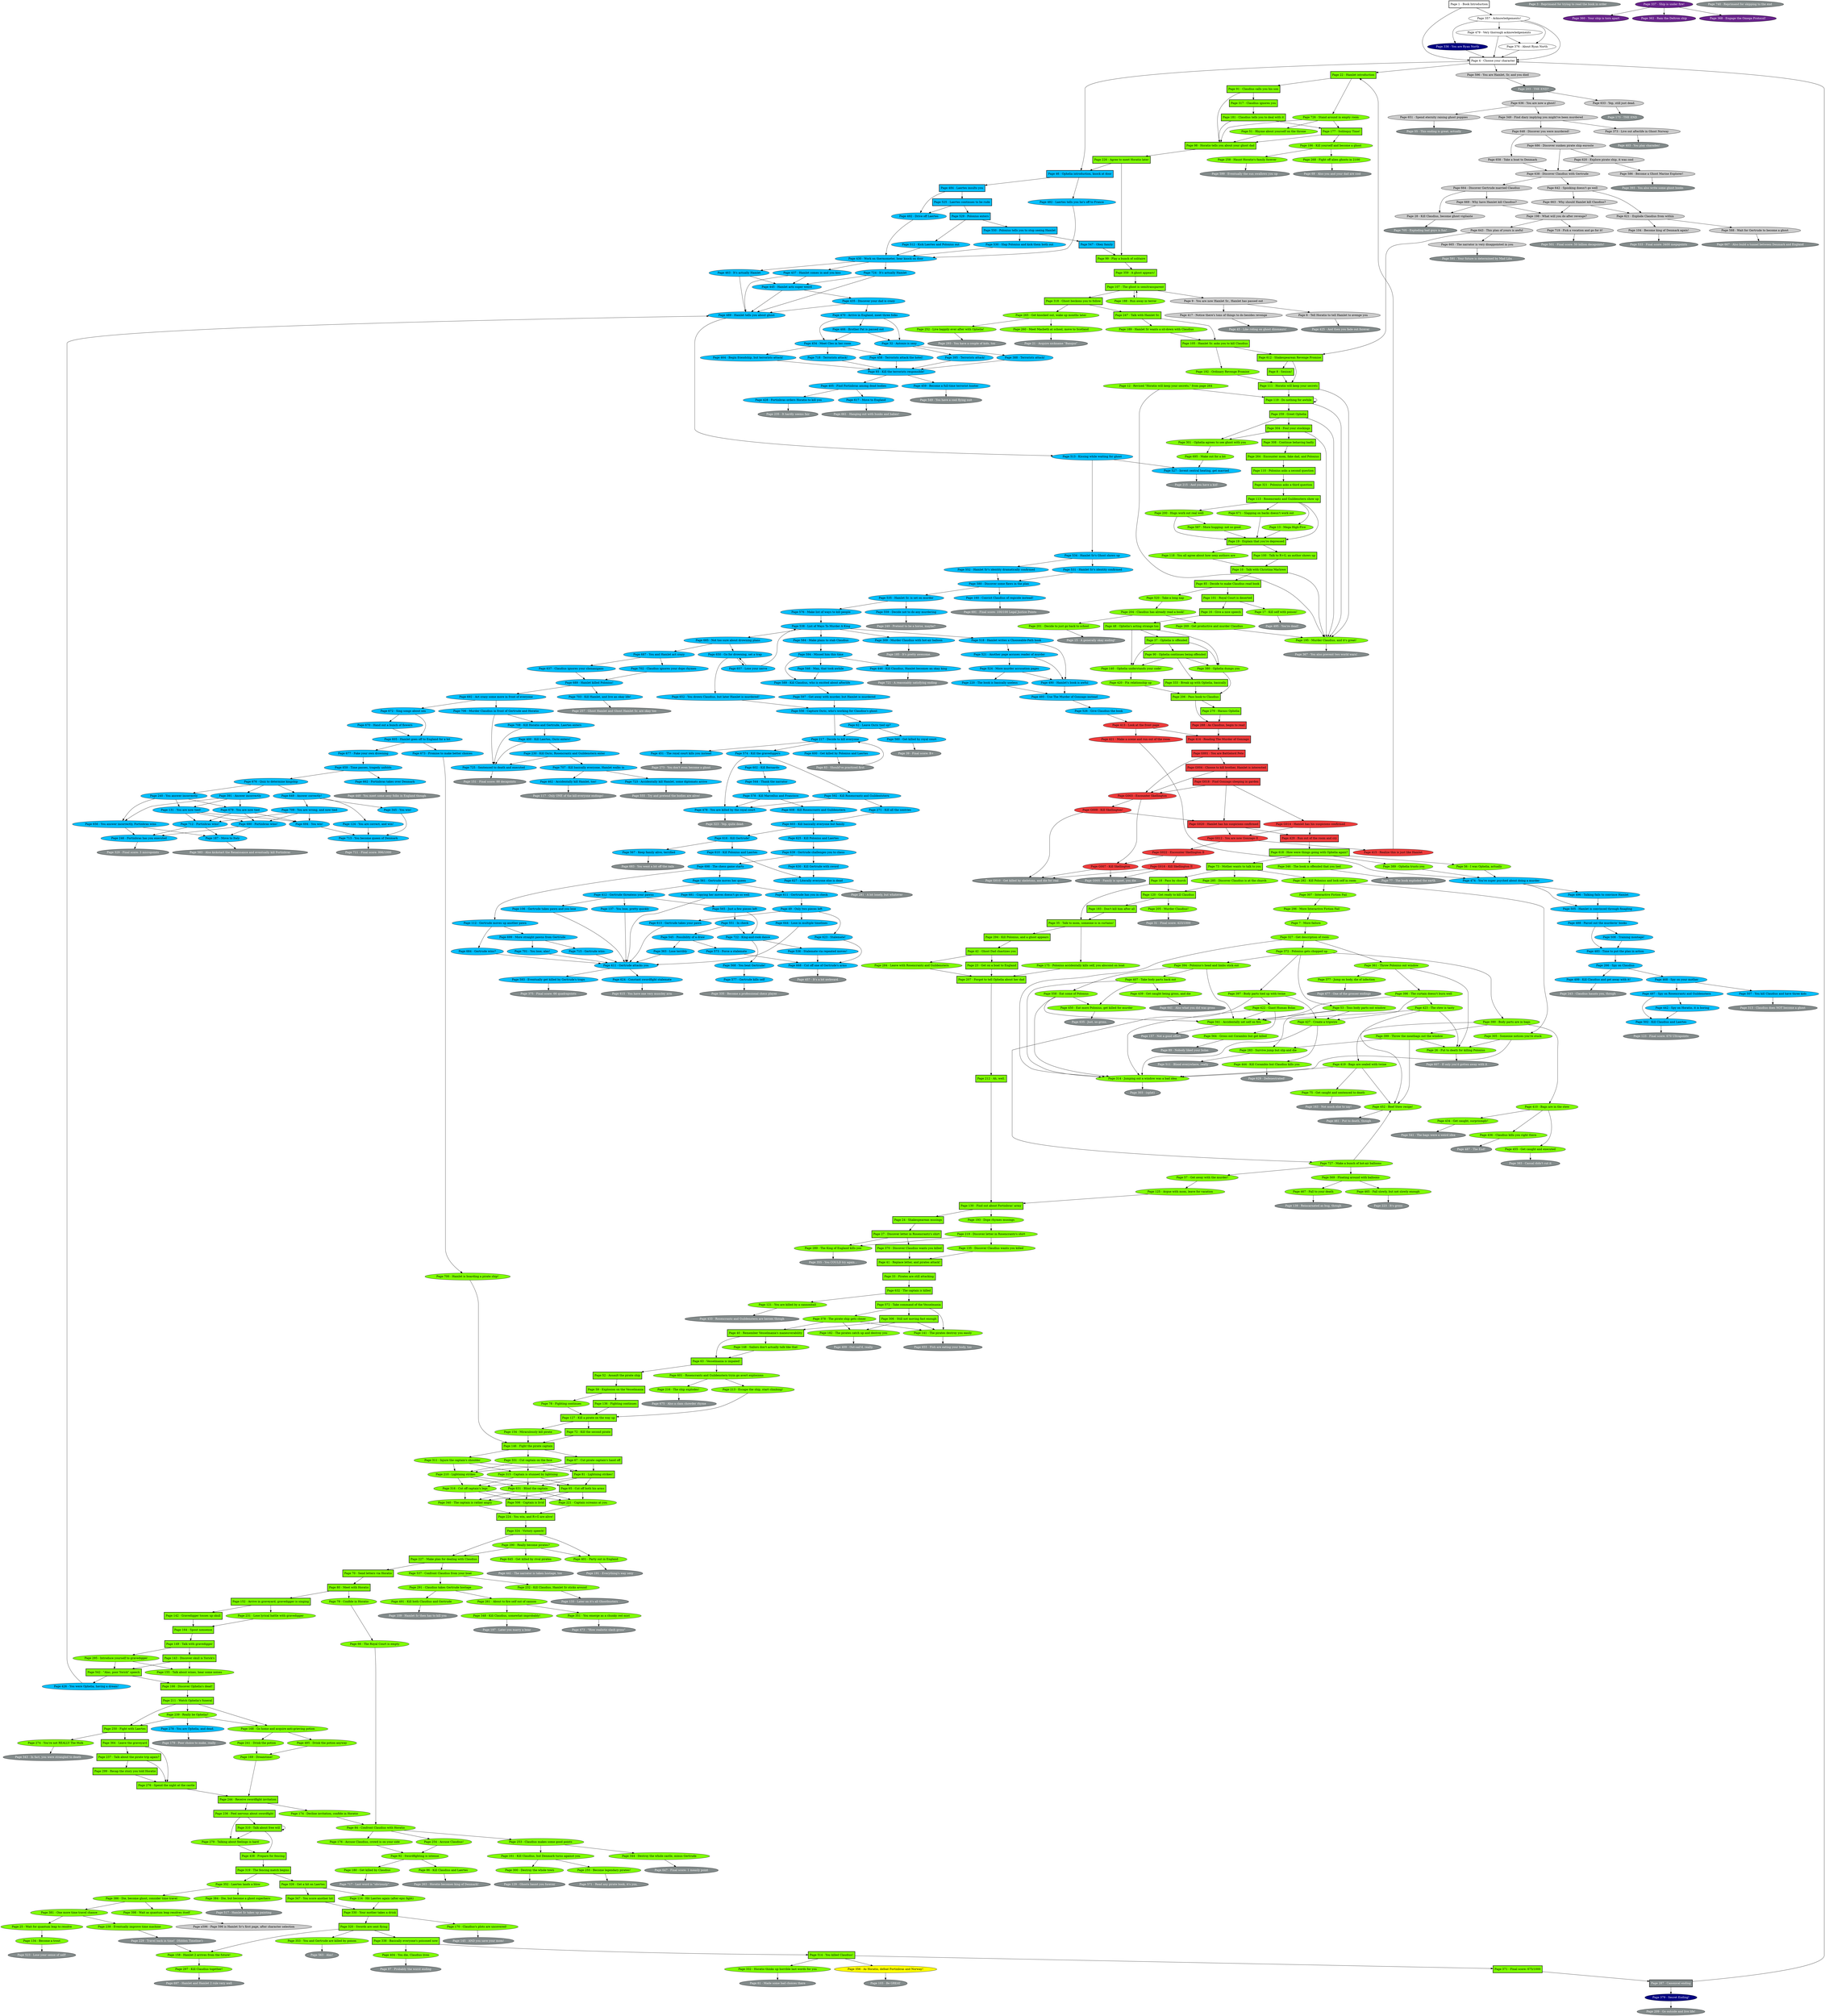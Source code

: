 digraph hamlet {

	// Pages
	1 [label="Page 1 - Book Introduction" shape=box fontcolor=black fillcolor=white style="filled,bold"];
	3 [label="Page 3 - Reprimand for trying to read the book in order" fontcolor=white fillcolor=azure4 style="filled"];
	4 [label="Page 4 - Choose your character" shape=box fontcolor=black fillcolor=white style="filled,bold"];
	6 [label="Page 6 - Tell Horatio to tell Hamlet to avenge you" fontcolor=black fillcolor=gray80 style="filled"];
	7 [label="Page 7 - More failure" fontcolor=black fillcolor=chartreuse1 style="filled"];
	8 [label="Page 8 - Sexism!" shape=box fontcolor=black fillcolor=chartreuse1 style="filled,bold"];
	9 [label="Page 9 - You are now Hamlet Sr., Hamlet has passed out" fontcolor=black fillcolor=gray80 style="filled"];
	10 [label="Page 10 - Talk with Christina Marlowe" shape=box fontcolor=black fillcolor=chartreuse1 style="filled,bold"];
	12 [label="Page 12 - Revised \"Horatio will keep your secrets,\" from page 264" fontcolor=black fillcolor=chartreuse1 style="filled"];
	13 [label="Page 13 - Mega High-Five" fontcolor=black fillcolor=chartreuse1 style="filled"];
	15 [label="Page 15 - A generally okay ending!" fontcolor=white fillcolor=azure4 style="filled"];
	16 [label="Page 16 - Give a nice speech" shape=box fontcolor=black fillcolor=chartreuse1 style="filled,bold"];
	17 [label="Page 17 - Kill self with poison!" fontcolor=black fillcolor=chartreuse1 style="filled"];
	18 [label="Page 18 - Pass by church" shape=box fontcolor=black fillcolor=chartreuse1 style="filled,bold"];
	19 [label="Page 19 - Explain that you're depressed" shape=box fontcolor=black fillcolor=chartreuse1 style="filled,bold"];
	21 [label="Page 21 - Acquire nickname \"Banquo\"" fontcolor=white fillcolor=azure4 style="filled"];
	22 [label="Page 22 - Hamlet introduction" shape=box fontcolor=black fillcolor=chartreuse1 style="filled,bold"];
	23 [label="Page 23 - Get on a boat to England" shape=box fontcolor=black fillcolor=chartreuse1 style="filled,bold"];
	24 [label="Page 24 - Shakespearean musings" shape=box fontcolor=black fillcolor=chartreuse1 style="filled,bold"];
	25 [label="Page 25 - Wait for quantum leap to resolve" fontcolor=black fillcolor=chartreuse1 style="filled"];
	26 [label="Page 26 - Put to death for killing Polonius" fontcolor=black fillcolor=chartreuse1 style="filled"];
	27 [label="Page 27 - Discover letter in Rosencrantz's shirt" shape=box fontcolor=black fillcolor=chartreuse1 style="filled,bold"];
	28 [label="Page 28 - Kill Claudius, become ghost vigilante" fontcolor=black fillcolor=gray80 style="filled"];
	31 [label="Page 31 - Final score: 423/1000" fontcolor=white fillcolor=azure4 style="filled"];
	32 [label="Page 32 - Antonio is sexy" fontcolor=black fillcolor=deepskyblue style="filled"];
	33 [label="Page 33 - Pirates are still attacking" shape=box fontcolor=black fillcolor=chartreuse1 style="filled,bold"];
	35 [label="Page 35 - Talk to mom, someone is in curtains!" shape=box fontcolor=black fillcolor=chartreuse1 style="filled,bold"];
	37 [label="Page 37 - Ophelia is offended" shape=box fontcolor=black fillcolor=chartreuse1 style="filled,bold"];
	39 [label="Page 39 - Final score: B+" fontcolor=white fillcolor=azure4 style="filled"];
	40 [label="Page 40 - Remember Vesselmania's maneuverability" shape=box fontcolor=black fillcolor=chartreuse1 style="filled,bold"];
	41 [label="Page 41 - Replace letter, and pirates attack!" shape=box fontcolor=black fillcolor=chartreuse1 style="filled,bold"];
	42 [label="Page 42 - Ghost Dad chastizes you" shape=box fontcolor=black fillcolor=chartreuse1 style="filled,bold"];
	45 [label="Page 45 - Like riding on ghost dinosaurs!" fontcolor=white fillcolor=azure4 style="filled"];
	46 [label="Page 46 - Ophelia introduction, knock at door" shape=box fontcolor=black fillcolor=deepskyblue style="filled,bold"];
	48 [label="Page 48 - Ophelia's acting strange too" shape=box fontcolor=black fillcolor=chartreuse1 style="filled,bold"];
	49 [label="Page 49 - Only two pieces left" fontcolor=black fillcolor=deepskyblue style="filled"];
	51 [label="Page 51 - Rhyme about yourself on the throne" fontcolor=black fillcolor=chartreuse1 style="filled"];
	52 [label="Page 52 - Assault the pirate ship" shape=box fontcolor=black fillcolor=chartreuse1 style="filled,bold"];
	53 [label="Page 53 - Toss body parts out window" fontcolor=black fillcolor=chartreuse1 style="filled"];
	55 [label="Page 55 - This ending is great, actually" fontcolor=white fillcolor=azure4 style="filled"];
	56 [label="Page 56 - I was Ophelia, actually" fontcolor=black fillcolor=chartreuse1 style="filled"];
	57 [label="Page 57 - Get away with the murder!" fontcolor=black fillcolor=chartreuse1 style="filled"];
	59 [label="Page 59 - Explosion on the Vesselmania" shape=box fontcolor=black fillcolor=chartreuse1 style="filled,bold"];
	61 [label="Page 61 - Made some bad choices there" fontcolor=white fillcolor=azure4 style="filled"];
	62 [label="Page 62 - Leave Osric tied up?" fontcolor=black fillcolor=deepskyblue style="filled"];
	63 [label="Page 63 - Vesselmania is impaled!" shape=box fontcolor=black fillcolor=chartreuse1 style="filled,bold"];
	65 [label="Page 65 - Cut off both his arms" shape=box fontcolor=black fillcolor=chartreuse1 style="filled,bold"];
	66 [label="Page 66 - The Royal Court is empty" fontcolor=black fillcolor=chartreuse1 style="filled"];
	67 [label="Page 67 - Cut pirate captain's hand off" shape=box fontcolor=black fillcolor=chartreuse1 style="filled,bold"];
	69 [label="Page 69 - Also you and your dad are cool" fontcolor=white fillcolor=azure4 style="filled"];
	70 [label="Page 70 - Send letters via Horatio" shape=box fontcolor=black fillcolor=chartreuse1 style="filled,bold"];
	72 [label="Page 72 - Kill the second pirate" shape=box fontcolor=black fillcolor=chartreuse1 style="filled,bold"];
	73 [label="Page 73 - Mother wants to talk to you" shape=box fontcolor=black fillcolor=chartreuse1 style="filled,bold"];
	75 [label="Page 75 - Get caught and sentenced to death" fontcolor=black fillcolor=chartreuse1 style="filled"];
	77 [label="Page 77 - The book exploded the earth" fontcolor=white fillcolor=azure4 style="filled"];
	78 [label="Page 78 - Fighting continues" fontcolor=black fillcolor=chartreuse1 style="filled"];
	79 [label="Page 79 - Confide in Horatio" fontcolor=black fillcolor=chartreuse1 style="filled"];
	80 [label="Page 80 - Meet with Horatio" shape=box fontcolor=black fillcolor=chartreuse1 style="filled,bold"];
	81 [label="Page 81 - Lightning strikes!" shape=box fontcolor=black fillcolor=chartreuse1 style="filled,bold"];
	83 [label="Page 83 - Should've practiced first" fontcolor=white fillcolor=azure4 style="filled"];
	84 [label="Page 84 - Confront Claudius with Horatio" fontcolor=black fillcolor=chartreuse1 style="filled"];
	85 [label="Page 85 - Decide to make Claudius read book" shape=box fontcolor=black fillcolor=chartreuse1 style="filled,bold"];
	86 [label="Page 86 - Kill Claudius and Laertes" fontcolor=black fillcolor=chartreuse1 style="filled"];
	89 [label="Page 89 - Nobody liked your bolas" fontcolor=white fillcolor=azure4 style="filled"];
	90 [label="Page 90 - Ophelia continues being offended" shape=box fontcolor=black fillcolor=chartreuse1 style="filled,bold"];
	91 [label="Page 91 - Claudius calls you his son" shape=box fontcolor=black fillcolor=chartreuse1 style="filled,bold"];
	92 [label="Page 92 - Swordfighting is intense" fontcolor=black fillcolor=chartreuse1 style="filled"];
	93 [label="Page 93 - Kill the terrorists responsible!" fontcolor=black fillcolor=deepskyblue style="filled"];
	97 [label="Page 97 - Probably the worst ending" fontcolor=white fillcolor=azure4 style="filled"];
	98 [label="Page 98 - Horatio tells you about your ghost dad" shape=box fontcolor=black fillcolor=chartreuse1 style="filled,bold"];
	99 [label="Page 99 - Play a bunch of solitaire" shape=box fontcolor=black fillcolor=chartreuse1 style="filled,bold"];
	100 [label="Page 100 - Talk to R+G, an author shows up" shape=box fontcolor=black fillcolor=chartreuse1 style="filled,bold"];
	101 [label="Page 101 - Royal Court is deserted" shape=box fontcolor=black fillcolor=chartreuse1 style="filled,bold"];
	103 [label="Page 103 - Be GREAT" fontcolor=white fillcolor=azure4 style="filled"];
	104 [label="Page 104 - Become king of Denmark again!" fontcolor=black fillcolor=gray80 style="filled"];
	105 [label="Page 105 - Hamlet Sr. asks you to kill Claudius" shape=box fontcolor=black fillcolor=chartreuse1 style="filled,bold"];
	106 [label="Page 106 - Gertrude takes pawn and you lose" fontcolor=black fillcolor=deepskyblue style="filled"];
	107 [label="Page 107 - The ghost is semitransparent" shape=box fontcolor=black fillcolor=chartreuse1 style="filled,bold"];
	109 [label="Page 109 - Hamlet Sr then has to kill you" fontcolor=white fillcolor=azure4 style="filled"];
	110 [label="Page 110 - Polonius asks a second question" shape=box fontcolor=black fillcolor=chartreuse1 style="filled,bold"];
	111 [label="Page 111 - Horatio will keep your secrets" shape=box fontcolor=black fillcolor=chartreuse1 style="filled,bold"];
	112 [label="Page 112 - Gertrude moves up another pawn" fontcolor=black fillcolor=deepskyblue style="filled"];
	113 [label="Page 113 - Rosencrantz and Guildenstern show up" shape=box fontcolor=black fillcolor=chartreuse1 style="filled,bold"];
	114 [label="Page 114 - Hit Laertes again (after epic fight)" fontcolor=black fillcolor=chartreuse1 style="filled"];
	117 [label="Page 117 - Only ONE of the kill-everyone endings!" fontcolor=white fillcolor=azure4 style="filled"];
	118 [label="Page 118 - You all agree about how sexy authors are" fontcolor=black fillcolor=chartreuse1 style="filled"];
	119 [label="Page 119 - Do nothing for awhile" shape=box fontcolor=black fillcolor=chartreuse1 style="filled,bold"];
	120 [label="Page 120 - Get ready to kill Claudius" shape=box fontcolor=black fillcolor=chartreuse1 style="filled,bold"];
	121 [label="Page 121 - You are killed by a cannonball" fontcolor=black fillcolor=chartreuse1 style="filled"];
	123 [label="Page 123 - Final score: 670 Ultrapoints" fontcolor=white fillcolor=azure4 style="filled"];
	124 [label="Page 124 - You are correct, and win!" fontcolor=black fillcolor=deepskyblue style="filled"];
	125 [label="Page 125 - Argue with mom, leave for vacation" fontcolor=black fillcolor=chartreuse1 style="filled"];
	127 [label="Page 127 - Kill a pirate on the way up" shape=box fontcolor=black fillcolor=chartreuse1 style="filled,bold"];
	129 [label="Page 129 - Ghosts haunt you forever" fontcolor=white fillcolor=azure4 style="filled"];
	130 [label="Page 130 - Find out about Fortinbras' army" shape=box fontcolor=black fillcolor=chartreuse1 style="filled,bold"];
	131 [label="Page 131 - You are now tied!" fontcolor=black fillcolor=deepskyblue style="filled"];
	133 [label="Page 133 - Later on it's all Ghostbusters" fontcolor=white fillcolor=azure4 style="filled"];
	134 [label="Page 134 - Become a trout" fontcolor=black fillcolor=chartreuse1 style="filled"];
	135 [label="Page 135 - Discover Claudius wants you killed" fontcolor=black fillcolor=chartreuse1 style="filled"];
	136 [label="Page 136 - Fighting continues" shape=box fontcolor=black fillcolor=chartreuse1 style="filled,bold"];
	137 [label="Page 137 - You lose, pretty quickly" fontcolor=black fillcolor=deepskyblue style="filled"];
	139 [label="Page 139 - Reincarnated as bug, though" fontcolor=white fillcolor=azure4 style="filled"];
	140 [label="Page 140 - Ophelia understands your code!" fontcolor=black fillcolor=chartreuse1 style="filled"];
	141 [label="Page 141 - The pirates destroy you easily" fontcolor=black fillcolor=chartreuse1 style="filled"];
	142 [label="Page 142 - Gravedigger tosses up skull" shape=box fontcolor=black fillcolor=chartreuse1 style="filled,bold"];
	143 [label="Page 143 - Discover skull is Yorick's" shape=box fontcolor=black fillcolor=chartreuse1 style="filled,bold"];
	145 [label="Page 145 - AND you save your mom!" fontcolor=white fillcolor=azure4 style="filled"];
	146 [label="Page 146 - Fight the pirate captain" shape=box fontcolor=black fillcolor=chartreuse1 style="filled,bold"];
	148 [label="Page 148 - Sailors don't actually talk like that" fontcolor=black fillcolor=chartreuse1 style="filled"];
	149 [label="Page 149 - Talk with gravedigger" shape=box fontcolor=black fillcolor=chartreuse1 style="filled,bold"];
	151 [label="Page 151 - Final score: 88 decapoints" fontcolor=white fillcolor=azure4 style="filled"];
	152 [label="Page 152 - Arrive in graveyard, gravedigger is singing" shape=box fontcolor=black fillcolor=chartreuse1 style="filled,bold"];
	154 [label="Page 154 - Miraculously kill pirate" fontcolor=black fillcolor=chartreuse1 style="filled"];
	155 [label="Page 155 - Talk about wines, hear some noises" fontcolor=black fillcolor=chartreuse1 style="filled"];
	157 [label="Page 157 - Not a good effort" fontcolor=white fillcolor=azure4 style="filled"];
	158 [label="Page 158 - Hamlet 2 arrives from the future!" fontcolor=black fillcolor=chartreuse1 style="filled"];
	160 [label="Page 160 - Convict Claudius of regicide instead!" fontcolor=black fillcolor=deepskyblue style="filled"];
	161 [label="Page 161 - Kill Claudius, but Denmark turns against you" fontcolor=black fillcolor=chartreuse1 style="filled"];
	163 [label="Page 163 - Not much else to say!" fontcolor=white fillcolor=azure4 style="filled"];
	164 [label="Page 164 - Spout nonsense" shape=box fontcolor=black fillcolor=chartreuse1 style="filled,bold"];
	166 [label="Page 166 - Discover Ophelia's dead!" shape=box fontcolor=black fillcolor=chartreuse1 style="filled,bold"];
	168 [label="Page 168 - Go home and acquire anti-grieving potion" fontcolor=black fillcolor=chartreuse1 style="filled"];
	169 [label="Page 169 - Dreamtime!" fontcolor=black fillcolor=chartreuse1 style="filled"];
	170 [label="Page 170 - Claudius's plots are uncovered!" fontcolor=black fillcolor=chartreuse1 style="filled"];
	173 [label="Page 173 - THE END" fontcolor=white fillcolor=azure4 style="filled"];
	174 [label="Page 174 - Decline invitation, confide in Horatio" fontcolor=black fillcolor=chartreuse1 style="filled"];
	175 [label="Page 175 - Polonius accidentally kills self, you abscond on boat" fontcolor=black fillcolor=chartreuse1 style="filled"];
	176 [label="Page 176 - Accuse Claudius, crowd is on your side" fontcolor=black fillcolor=chartreuse1 style="filled"];
	177 [label="Page 177 - Soliloquy Time!" shape=box fontcolor=black fillcolor=chartreuse1 style="filled,bold"];
	179 [label="Page 179 - Poor choice to make, really" fontcolor=white fillcolor=azure4 style="filled"];
	180 [label="Page 180 - Get killed by Claudius" fontcolor=black fillcolor=chartreuse1 style="filled"];
	181 [label="Page 181 - Claudius tells you to deal with it" shape=box fontcolor=black fillcolor=chartreuse1 style="filled,bold"];
	182 [label="Page 182 - The pirates catch up and destroy you" fontcolor=black fillcolor=chartreuse1 style="filled"];
	183 [label="Page 183 - Don't kill him after all" shape=box fontcolor=black fillcolor=chartreuse1 style="filled,bold"];
	185 [label="Page 185 - It's pretty awesome." fontcolor=white fillcolor=azure4 style="filled"];
	186 [label="Page 186 - Kill yourself and become a ghost" fontcolor=black fillcolor=chartreuse1 style="filled"];
	187 [label="Page 187 - Move to Italy" fontcolor=black fillcolor=deepskyblue style="filled"];
	188 [label="Page 188 - Run away in terror" fontcolor=black fillcolor=chartreuse1 style="filled"];
	189 [label="Page 189 - Hamlet Sr wants a sit-down with Claudius" fontcolor=black fillcolor=chartreuse1 style="filled"];
	191 [label="Page 191 - Everything's way sexy" fontcolor=white fillcolor=azure4 style="filled"];
	192 [label="Page 192 - Ordinary Revenge Promise" fontcolor=black fillcolor=chartreuse1 style="filled"];
	193 [label="Page 193 - Dope rhymes musings" fontcolor=black fillcolor=chartreuse1 style="filled"];
	195 [label="Page 195 - Murder Claudius, and it's great!" fontcolor=black fillcolor=chartreuse1 style="filled"];
	197 [label="Page 197 - Later you marry a bear" fontcolor=white fillcolor=azure4 style="filled"];
	198 [label="Page 198 - What will you do after revenge?" fontcolor=black fillcolor=gray80 style="filled"];
	200 [label="Page 200 - Hugs work out real well" fontcolor=black fillcolor=chartreuse1 style="filled"];
	201 [label="Page 201 - Decide to just go back to school" fontcolor=black fillcolor=chartreuse1 style="filled"];
	203 [label="Page 203 - THE END?" fontcolor=white fillcolor=azure4 style="filled"];
	204 [label="Page 204 - Claudius has already read a book!" fontcolor=black fillcolor=chartreuse1 style="filled"];
	205 [label="Page 205 - Murder Claudius!" fontcolor=black fillcolor=chartreuse1 style="filled"];
	206 [label="Page 206 - Pass book to Claudius" shape=box fontcolor=black fillcolor=chartreuse1 style="filled,bold"];
	207 [label="Page 207 - Forgot to tell Ophelia about her dad" shape=box fontcolor=black fillcolor=chartreuse1 style="filled,bold"];
	209 [label="Page 209 - Go outside and live life!" fontcolor=white fillcolor=azure4 style="filled"];
	210 [label="Page 210 - Lightning strikes" fontcolor=black fillcolor=chartreuse1 style="filled"];
	211 [label="Page 211 - Watch Ophelia's funeral" shape=box fontcolor=black fillcolor=chartreuse1 style="filled,bold"];
	212 [label="Page 212 - Ah, well." shape=box fontcolor=black fillcolor=chartreuse1 style="filled,bold"];
	213 [label="Page 213 - Escape the ship, start climbing!" fontcolor=black fillcolor=chartreuse1 style="filled"];
	215 [label="Page 215 - And you have a kid!" fontcolor=white fillcolor=azure4 style="filled"];
	216 [label="Page 216 - The ship explodes!" fontcolor=black fillcolor=chartreuse1 style="filled"];
	217 [label="Page 217 - Decide to kill everyone" fontcolor=black fillcolor=deepskyblue style="filled"];
	219 [label="Page 219 - Discover letter in Rosencrantz's shirt" fontcolor=black fillcolor=chartreuse1 style="filled"];
	220 [label="Page 220 - The book is basically useless" fontcolor=black fillcolor=deepskyblue style="filled"];
	221 [label="Page 221 - Captain screams at you" fontcolor=black fillcolor=chartreuse1 style="filled"];
	223 [label="Page 223 - It's gross" fontcolor=white fillcolor=azure4 style="filled"];
	224 [label="Page 224 - You win, and R+G are alive!" shape=box fontcolor=black fillcolor=chartreuse1 style="filled,bold"];
	226 [label="Page 226 - Agree to meet Horatio later" shape=box fontcolor=black fillcolor=chartreuse1 style="filled,bold"];
	227 [label="Page 227 - Make plan for dealing with Claudius" shape=box fontcolor=black fillcolor=chartreuse1 style="filled,bold"];
	229 [label="Page 229 - Travel back in time!  (Hidden Timeline!)" fontcolor=white fillcolor=azure4 style="filled"];
	230 [label="Page 230 - Kill Osric, Rosencrantz and Guildenstern enter" fontcolor=black fillcolor=deepskyblue style="filled"];
	231 [label="Page 231 - Lose lyrical battle with gravedigger" fontcolor=black fillcolor=chartreuse1 style="filled"];
	232 [label="Page 232 - Kill Claudius, Hamlet Sr sticks around" fontcolor=black fillcolor=chartreuse1 style="filled"];
	235 [label="Page 235 - It hardly seems fair" fontcolor=white fillcolor=azure4 style="filled"];
	236 [label="Page 236 - Feel nervous about swordfight" shape=box fontcolor=black fillcolor=chartreuse1 style="filled,bold"];
	237 [label="Page 237 - Talk about the pirate trip again?" shape=box fontcolor=black fillcolor=chartreuse1 style="filled,bold"];
	238 [label="Page 238 - Eventually improve time machine" fontcolor=black fillcolor=chartreuse1 style="filled"];
	239 [label="Page 239 - Really be Ophelia?" fontcolor=black fillcolor=chartreuse1 style="filled"];
	240 [label="Page 240 - You answer incorrectly" fontcolor=black fillcolor=deepskyblue style="filled"];
	241 [label="Page 241 - Drink the potion" fontcolor=black fillcolor=chartreuse1 style="filled"];
	243 [label="Page 243 - Claudius haunts you, though" fontcolor=white fillcolor=azure4 style="filled"];
	244 [label="Page 244 - Receive swordfight invitation" shape=box fontcolor=black fillcolor=chartreuse1 style="filled,bold"];
	246 [label="Page 246 - Fortinbras has you executed" fontcolor=black fillcolor=deepskyblue style="filled"];
	247 [label="Page 247 - Talk with Hamlet Sr." shape=box fontcolor=black fillcolor=chartreuse1 style="filled,bold"];
	249 [label="Page 249 - Pretend to be a horse, maybe?" fontcolor=white fillcolor=azure4 style="filled"];
	250 [label="Page 250 - Fight with Laertes" shape=box fontcolor=black fillcolor=chartreuse1 style="filled,bold"];
	252 [label="Page 252 - Live happily ever after with Ophelia!" fontcolor=black fillcolor=chartreuse1 style="filled"];
	253 [label="Page 253 - Claudius makes some good points" fontcolor=black fillcolor=chartreuse1 style="filled"];
	254 [label="Page 254 - Accuse Claudius!" fontcolor=black fillcolor=chartreuse1 style="filled"];
	255 [label="Page 255 - Become legendary pirates!" fontcolor=black fillcolor=chartreuse1 style="filled"];
	257 [label="Page 257 - Ghost Hamlet and Ghost Hamlet Sr. are okay too" fontcolor=white fillcolor=azure4 style="filled"];
	258 [label="Page 258 - Haunt Horatio's family forever" fontcolor=black fillcolor=chartreuse1 style="filled"];
	259 [label="Page 259 - Greet Ophelia" shape=box fontcolor=black fillcolor=chartreuse1 style="filled,bold"];
	260 [label="Page 260 - Meet Macbeth at school, move to Scotland" fontcolor=black fillcolor=chartreuse1 style="filled"];
	261 [label="Page 261 - About to fire self out of cannon" fontcolor=black fillcolor=chartreuse1 style="filled"];
	263 [label="Page 263 - Horatio becomes king of Denmark!" fontcolor=white fillcolor=azure4 style="filled"];
	264 [label="Page 264 - Encounter mom, fake dad, and Polonius" shape=box fontcolor=black fillcolor=chartreuse1 style="filled,bold"];
	265 [label="Page 265 - Get knocked out, wake up months later" fontcolor=black fillcolor=chartreuse1 style="filled"];
	266 [label="Page 266 - Spy on Claudius" fontcolor=black fillcolor=deepskyblue style="filled"];
	268 [label="Page 268 - Fight off alien ghosts in 2100" fontcolor=black fillcolor=chartreuse1 style="filled"];
	269 [label="Page 269 - Get productive and murder Claudius" fontcolor=black fillcolor=chartreuse1 style="filled"];
	270 [label="Page 270 - Harass Ophelia" shape=box fontcolor=black fillcolor=chartreuse1 style="filled,bold"];
	271 [label="Page 271 - Kill all the sentries" fontcolor=black fillcolor=deepskyblue style="filled"];
	273 [label="Page 273 - You don't even become a ghost" fontcolor=white fillcolor=azure4 style="filled"];
	274 [label="Page 274 - You're not REALLY The Hulk" fontcolor=black fillcolor=chartreuse1 style="filled"];
	276 [label="Page 276 - Spend the night at the castle" shape=box fontcolor=black fillcolor=chartreuse1 style="filled,bold"];
	278 [label="Page 278 - You are Ophelia, and dead." fontcolor=black fillcolor=deepskyblue style="filled"];
	279 [label="Page 279 - Talking about feelings is hard" fontcolor=black fillcolor=chartreuse1 style="filled"];
	281 [label="Page 281 - A bit lonely, but whatever" fontcolor=white fillcolor=azure4 style="filled"];
	282 [label="Page 282 - Kill Polonius and lock self in room" fontcolor=black fillcolor=chartreuse1 style="filled"];
	283 [label="Page 283 - Survive jump but slip and die" fontcolor=black fillcolor=chartreuse1 style="filled"];
	284 [label="Page 284 - Leave with Rosencrantz and Guildenstern" fontcolor=black fillcolor=chartreuse1 style="filled"];
	285 [label="Page 285 - Discover Claudius is at the church" fontcolor=black fillcolor=chartreuse1 style="filled"];
	287 [label="Page 287 - Canonical ending" shape=box fontcolor=white fillcolor=azure4 style="filled,bold"];
	288 [label="Page 288 - As Claudius, begin to read" shape=box fontcolor=black fillcolor=brown2 style="filled,bold"];
	289 [label="Page 289 - The King of England kills you" fontcolor=black fillcolor=chartreuse1 style="filled"];
	290 [label="Page 290 - Really become pirates?" fontcolor=black fillcolor=chartreuse1 style="filled"];
	291 [label="Page 291 - Claudius takes Gertrude hostage" fontcolor=black fillcolor=chartreuse1 style="filled"];
	293 [label="Page 293 - You have a couple of kids, too" fontcolor=white fillcolor=azure4 style="filled"];
	294 [label="Page 294 - Kill Polonius, and a ghost appears" shape=box fontcolor=black fillcolor=chartreuse1 style="filled,bold"];
	295 [label="Page 295 - Introduce yourself to gravedigger" fontcolor=black fillcolor=chartreuse1 style="filled"];
	296 [label="Page 296 - More Interactive Fiction Fail" fontcolor=black fillcolor=chartreuse1 style="filled"];
	297 [label="Page 297 - Kill Claudius together!" fontcolor=black fillcolor=chartreuse1 style="filled"];
	299 [label="Page 299 - Recap the story you told Horatio" shape=box fontcolor=black fillcolor=chartreuse1 style="filled,bold"];
	300 [label="Page 300 - Destroy the whole town" fontcolor=black fillcolor=chartreuse1 style="filled"];
	301 [label="Page 301 - Ophelia agrees to see ghost with you" fontcolor=black fillcolor=chartreuse1 style="filled"];
	303 [label="Page 303 - (splat)" fontcolor=white fillcolor=azure4 style="filled"];
	304 [label="Page 304 - Foul your stockings" shape=box fontcolor=black fillcolor=chartreuse1 style="filled,bold"];
	305 [label="Page 305 - Someone notices you're stuck" fontcolor=black fillcolor=chartreuse1 style="filled"];
	306 [label="Page 306 - Still not moving fast enough" shape=box fontcolor=black fillcolor=chartreuse1 style="filled,bold"];
	307 [label="Page 307 - Interactive Fiction Fail" fontcolor=black fillcolor=chartreuse1 style="filled"];
	308 [label="Page 308 - Continue behaving badly" shape=box fontcolor=black fillcolor=chartreuse1 style="filled,bold"];
	309 [label="Page 309 - Murder Claudius with hot-air balloon" fontcolor=black fillcolor=deepskyblue style="filled"];
	310 [label="Page 310 - Talk about free will" shape=box fontcolor=black fillcolor=chartreuse1 style="filled,bold"];
	311 [label="Page 311 - Injure the captain's shoulder" fontcolor=black fillcolor=chartreuse1 style="filled"];
	313 [label="Page 313 - Claudius does NOT become a ghost" fontcolor=white fillcolor=azure4 style="filled"];
	314 [label="Page 314 - Jumping out a window was a bad idea" fontcolor=black fillcolor=chartreuse1 style="filled"];
	315 [label="Page 315 - Captain is stunned by lightning" fontcolor=black fillcolor=chartreuse1 style="filled"];
	316 [label="Page 316 - Cut off captain's legs" fontcolor=black fillcolor=chartreuse1 style="filled"];
	317 [label="Page 317 - Claudius ignores you" shape=box fontcolor=black fillcolor=chartreuse1 style="filled,bold"];
	318 [label="Page 318 - Ghost beckons you to follow" shape=box fontcolor=black fillcolor=chartreuse1 style="filled,bold"];
	319 [label="Page 319 - The fencing match begins" shape=box fontcolor=black fillcolor=chartreuse1 style="filled,bold"];
	320 [label="Page 320 - Swords are sent flying" shape=box fontcolor=black fillcolor=chartreuse1 style="filled,bold"];
	321 [label="Page 321 - Polonius asks a third question" shape=box fontcolor=black fillcolor=chartreuse1 style="filled,bold"];
	323 [label="Page 323 - Yep, quite dead." fontcolor=white fillcolor=azure4 style="filled"];
	324 [label="Page 324 - Victory speech!" shape=box fontcolor=black fillcolor=chartreuse1 style="filled,bold"];
	326 [label="Page 326 - Get a hit on Laertes" shape=box fontcolor=black fillcolor=chartreuse1 style="filled,bold"];
	327 [label="Page 327 - Get description of room" fontcolor=black fillcolor=chartreuse1 style="filled"];
	329 [label="Page 329 - Final score: 3 micropoints" fontcolor=white fillcolor=azure4 style="filled"];
	330 [label="Page 330 - Your mother takes a drink" shape=box fontcolor=black fillcolor=chartreuse1 style="filled,bold"];
	331 [label="Page 331 - Cut captain on the face" fontcolor=black fillcolor=chartreuse1 style="filled"];
	332 [label="Page 332 - Horatio thinks up horrible last words for you" fontcolor=black fillcolor=chartreuse1 style="filled"];
	333 [label="Page 333 - Break up with Ophelia, basically" shape=box fontcolor=black fillcolor=chartreuse1 style="filled,bold"];
	335 [label="Page 335 - Become a professional chess player" fontcolor=white fillcolor=azure4 style="filled"];
	336 [label="Page 336 - You are Ryan North" fontcolor=white fillcolor=navyblue style="filled"];
	337 [label="Page 337 - Ship is under fire!" fontcolor=white fillcolor=darkorchid4 style="filled"];
	338 [label="Page 338 - Basically everyone's poisoned now" shape=box fontcolor=black fillcolor=chartreuse1 style="filled,bold"];
	340 [label="Page 340 - The captain is rather angry" fontcolor=black fillcolor=chartreuse1 style="filled"];
	341 [label="Page 341 - Accidentally set self on fire" fontcolor=black fillcolor=chartreuse1 style="filled"];
	343 [label="Page 343 - In fact, you were strangled to death" fontcolor=white fillcolor=azure4 style="filled"];
	344 [label="Page 344 - Destroy the whole castle, minus Gertrude" fontcolor=black fillcolor=chartreuse1 style="filled"];
	345 [label="Page 345 - You win!" fontcolor=black fillcolor=deepskyblue style="filled"];
	346 [label="Page 346 - The book is offended that you lied" fontcolor=black fillcolor=chartreuse1 style="filled"];
	347 [label="Page 347 - You score another hit" shape=box fontcolor=black fillcolor=chartreuse1 style="filled,bold"];
	348 [label="Page 348 - Kill Claudius, somewhat improbably!" fontcolor=black fillcolor=chartreuse1 style="filled"];
	349 [label="Page 349 - Find diary implying you might've been murdered" fontcolor=black fillcolor=gray80 style="filled"];
	351 [label="Page 351 - You emerge as a chunky red mist" fontcolor=black fillcolor=chartreuse1 style="filled"];
	352 [label="Page 352 - Laertes lands a blow" fontcolor=black fillcolor=chartreuse1 style="filled"];
	353 [label="Page 353 - You and Gertrude are killed by poison" fontcolor=black fillcolor=chartreuse1 style="filled"];
	355 [label="Page 355 - You COULD try again..." fontcolor=white fillcolor=azure4 style="filled"];
	356 [label="Page 356 - As Horatio, defeat Fortinbras and Norway!" fontcolor=black fillcolor=yellow1 style="filled"];
	357 [label="Page 357 - Acknowledgements!" fontcolor=black fillcolor=white style="filled"];
	359 [label="Page 359 - A ghost appears!" shape=box fontcolor=black fillcolor=chartreuse1 style="filled,bold"];
	360 [label="Page 360 - Your ship is torn apart" fontcolor=white fillcolor=darkorchid4 style="filled"];
	361 [label="Page 361 - Throw Polonius out window" fontcolor=black fillcolor=chartreuse1 style="filled"];
	362 [label="Page 362 - Ram the Deltron ship" fontcolor=white fillcolor=darkorchid4 style="filled"];
	363 [label="Page 363 - Lose terribly" fontcolor=black fillcolor=deepskyblue style="filled"];
	364 [label="Page 364 - Leave the graveyard" shape=box fontcolor=black fillcolor=chartreuse1 style="filled,bold"];
	367 [label="Page 367 - You also prevent two world wars!" fontcolor=white fillcolor=azure4 style="filled"];
	368 [label="Page 368 - Engage the Omega Protocol!" fontcolor=white fillcolor=darkorchid4 style="filled"];
	370 [label="Page 370 - Discover Claudius wants you killed" shape=box fontcolor=black fillcolor=chartreuse1 style="filled,bold"];
	371 [label="Page 371 - Final score: 675/1000" shape=box fontcolor=black fillcolor=chartreuse1 style="filled,bold"];
	372 [label="Page 372 - Polonius gets chopped up" fontcolor=black fillcolor=chartreuse1 style="filled"];
	373 [label="Page 373 - Live out afterlife in Ghost Norway" fontcolor=black fillcolor=gray80 style="filled"];
	375 [label="Page 375 - Final score: 66 quadrapoints" fontcolor=white fillcolor=azure4 style="filled"];
	376 [label="Page 376 - About Ryan North" fontcolor=black fillcolor=white style="filled"];
	377 [label="Page 377 - Jump on body, die of infection" fontcolor=black fillcolor=chartreuse1 style="filled"];
	378 [label="Page 378 - The pirate ship gets closer" fontcolor=black fillcolor=chartreuse1 style="filled"];
	379 [label="Page 379 - Secret Ending!" fontcolor=white fillcolor=navyblue style="filled"];
	380 [label="Page 380 - Ophelia dumps you" fontcolor=black fillcolor=chartreuse1 style="filled"];
	381 [label="Page 381 - One more time travel chance" fontcolor=black fillcolor=chartreuse1 style="filled"];
	383 [label="Page 383 - Casual didn't cut it" fontcolor=white fillcolor=azure4 style="filled"];
	384 [label="Page 384 - Die, but become a ghost superhero" fontcolor=black fillcolor=chartreuse1 style="filled"];
	386 [label="Page 386 - Die, become ghost, consider time travel" fontcolor=black fillcolor=chartreuse1 style="filled"];
	388 [label="Page 388 - Terrorists attack!" fontcolor=black fillcolor=deepskyblue style="filled"];
	389 [label="Page 389 - Ophelia trusts you" fontcolor=black fillcolor=chartreuse1 style="filled"];
	390 [label="Page 390 - Body parts are in bags" fontcolor=black fillcolor=chartreuse1 style="filled"];
	391 [label="Page 391 - Answer incorrectly" fontcolor=black fillcolor=deepskyblue style="filled"];
	393 [label="Page 393 - You also write some ghost books" fontcolor=white fillcolor=azure4 style="filled"];
	394 [label="Page 394 - Polonius's head and limbs stick out" fontcolor=black fillcolor=chartreuse1 style="filled"];
	395 [label="Page 395 - Terrorists attack!" fontcolor=black fillcolor=deepskyblue style="filled"];
	396 [label="Page 396 - The curtain doesn't burn well" fontcolor=black fillcolor=chartreuse1 style="filled"];
	397 [label="Page 397 - Body parts tied up with twine" fontcolor=black fillcolor=chartreuse1 style="filled"];
	398 [label="Page 398 - Wait as quantum leap resolves itself" fontcolor=black fillcolor=chartreuse1 style="filled"];
	399 [label="Page 399 - Throw the meatbags out the window" fontcolor=black fillcolor=chartreuse1 style="filled"];
	400 [label="Page 400 - Kill Laertes, Osric enters!" fontcolor=black fillcolor=deepskyblue style="filled"];
	401 [label="Page 401 - Party out in England" fontcolor=black fillcolor=chartreuse1 style="filled"];
	403 [label="Page 403 - You play charades!" fontcolor=white fillcolor=azure4 style="filled"];
	404 [label="Page 404 - You die, Claudius lives" fontcolor=black fillcolor=chartreuse1 style="filled"];
	405 [label="Page 405 - Find Fortinbras among dead bodies" fontcolor=black fillcolor=deepskyblue style="filled"];
	407 [label="Page 407 - Take body parts back out" fontcolor=black fillcolor=chartreuse1 style="filled"];
	409 [label="Page 409 - Out-sail'd, really." fontcolor=white fillcolor=azure4 style="filled"];
	410 [label="Page 410 - Bags are in the stew" fontcolor=black fillcolor=chartreuse1 style="filled"];
	411 [label="Page 411 - Gertrude attacks you" fontcolor=black fillcolor=deepskyblue style="filled"];
	412 [label="Page 412 - Gertrude threatens your pawns" fontcolor=black fillcolor=deepskyblue style="filled"];
	413 [label="Page 413 - Look at the front page" fontcolor=black fillcolor=brown2 style="filled"];
	414 [label="Page 414 - Reading The Murder of Gonzago" shape=box fontcolor=black fillcolor=brown2 style="filled,bold"];
	415 [label="Page 415 - Realize this is just like Hamlet" fontcolor=black fillcolor=brown2 style="filled"];
	417 [label="Page 417 - Notice there's tons of things to do besides revenge" fontcolor=black fillcolor=gray80 style="filled"];
	419 [label="Page 419 - Bags are sealed with twine" fontcolor=black fillcolor=chartreuse1 style="filled"];
	420 [label="Page 420 - Fix relationship up" fontcolor=black fillcolor=chartreuse1 style="filled"];
	421 [label="Page 421 - Make a scene and run out of the room" fontcolor=black fillcolor=brown2 style="filled"];
	422 [label="Page 422 - Giant Human Bolas" fontcolor=black fillcolor=chartreuse1 style="filled"];
	423 [label="Page 423 - The stew is tasty" fontcolor=black fillcolor=chartreuse1 style="filled"];
	425 [label="Page 425 - And then you fade out forever" fontcolor=white fillcolor=azure4 style="filled"];
	426 [label="Page 426 - You were Ophelia, having a dream!" fontcolor=black fillcolor=deepskyblue style="filled"];
	427 [label="Page 427 - Create a tripwire" fontcolor=black fillcolor=chartreuse1 style="filled"];
	428 [label="Page 428 - Fortinbras orders Horatio to kill you" fontcolor=black fillcolor=deepskyblue style="filled"];
	429 [label="Page 429 - Run out of the room and cry" shape=box fontcolor=black fillcolor=brown2 style="filled,bold"];
	430 [label="Page 430 - Work on thermometer, hear knock on door" fontcolor=black fillcolor=deepskyblue style="filled"];
	433 [label="Page 433 - Rosencrantz and Guildenstern are heroes though" fontcolor=white fillcolor=azure4 style="filled"];
	434 [label="Page 434 - Get caught, surprisingly!" fontcolor=black fillcolor=chartreuse1 style="filled"];
	435 [label="Page 435 - Discover your dad is crazy" fontcolor=black fillcolor=deepskyblue style="filled"];
	436 [label="Page 436 - Claudius kills you right there" fontcolor=black fillcolor=chartreuse1 style="filled"];
	437 [label="Page 437 - Hamlet comes in and you kiss" fontcolor=black fillcolor=deepskyblue style="filled"];
	438 [label="Page 438 - Prepare for fencing" shape=box fontcolor=black fillcolor=chartreuse1 style="filled,bold"];
	439 [label="Page 439 - Get caught being gross, and die" fontcolor=black fillcolor=chartreuse1 style="filled"];
	441 [label="Page 441 - The narrator is taken hostage, too" fontcolor=white fillcolor=azure4 style="filled"];
	442 [label="Page 442 - Spy on Horatio, it is boring" fontcolor=black fillcolor=deepskyblue style="filled"];
	444 [label="Page 444 - Kill Corambis but Claudius kills you" fontcolor=black fillcolor=chartreuse1 style="filled"];
	445 [label="Page 445 - Hamlet acts super weird" fontcolor=black fillcolor=deepskyblue style="filled"];
	446 [label="Page 446 - Kill Claudius, Hamlet becomes an okay king" fontcolor=black fillcolor=deepskyblue style="filled"];
	449 [label="Page 449 - You meet some sexy folks in England though" fontcolor=white fillcolor=azure4 style="filled"];
	450 [label="Page 450 - Eat more Polonius, get killed for murder" fontcolor=black fillcolor=chartreuse1 style="filled"];
	451 [label="Page 451 - The royal court kills you instead" fontcolor=black fillcolor=deepskyblue style="filled"];
	452 [label="Page 452 - Beef Stew recipe!" fontcolor=black fillcolor=chartreuse1 style="filled"];
	454 [label="Page 454 - Meet Cleo in her room" fontcolor=black fillcolor=deepskyblue style="filled"];
	455 [label="Page 455 - Get caught and executed" fontcolor=black fillcolor=chartreuse1 style="filled"];
	457 [label="Page 457 - It's a bit awkward" fontcolor=white fillcolor=azure4 style="filled"];
	458 [label="Page 458 - Terrorists attack the hotel!" fontcolor=black fillcolor=deepskyblue style="filled"];
	459 [label="Page 459 - Become a full-time terrorist hunter" fontcolor=black fillcolor=deepskyblue style="filled"];
	461 [label="Page 461 - Put to death, though" fontcolor=white fillcolor=azure4 style="filled"];
	462 [label="Page 462 - Accidentally kill Hamlet, too!" fontcolor=black fillcolor=deepskyblue style="filled"];
	463 [label="Page 463 - It's actually Hamlet" fontcolor=black fillcolor=deepskyblue style="filled"];
	464 [label="Page 464 - Begin friendship, but terrorists attack!" fontcolor=black fillcolor=deepskyblue style="filled"];
	465 [label="Page 465 - Fall slowly, but not slowly enough" fontcolor=black fillcolor=chartreuse1 style="filled"];
	466 [label="Page 466 - Brother Pat is passed out" fontcolor=black fillcolor=deepskyblue style="filled"];
	467 [label="Page 467 - Fall to your death" fontcolor=black fillcolor=chartreuse1 style="filled"];
	468 [label="Page 468 - Spy on your mother" fontcolor=black fillcolor=deepskyblue style="filled"];
	470 [label="Page 470 - Arrive in England, meet three folks" fontcolor=black fillcolor=deepskyblue style="filled"];
	473 [label="Page 473 - \"How realistic slash gross\"" fontcolor=white fillcolor=azure4 style="filled"];
	474 [label="Page 474 - You're super psyched about doing a murder" fontcolor=black fillcolor=deepskyblue style="filled"];
	477 [label="Page 477 - One of the grosser endings" fontcolor=white fillcolor=azure4 style="filled"];
	478 [label="Page 478 - You are killed by the royal court" fontcolor=black fillcolor=deepskyblue style="filled"];
	479 [label="Page 479 - Very thorough acknowledgements" fontcolor=black fillcolor=white style="filled"];
	482 [label="Page 482 - Laertes tells you he's off to France" fontcolor=black fillcolor=deepskyblue style="filled"];
	483 [label="Page 483 - Time to put the plan in action" fontcolor=black fillcolor=deepskyblue style="filled"];
	484 [label="Page 484 - Laertes insults you" shape=box fontcolor=black fillcolor=deepskyblue style="filled,bold"];
	485 [label="Page 485 - Drink the potion anyway" fontcolor=black fillcolor=chartreuse1 style="filled"];
	487 [label="Page 487 - The End!" fontcolor=white fillcolor=azure4 style="filled"];
	488 [label="Page 488 - Parcel out the murderin' books" fontcolor=black fillcolor=deepskyblue style="filled"];
	489 [label="Page 489 - Hamlet tells you about ghost" fontcolor=black fillcolor=deepskyblue style="filled"];
	490 [label="Page 490 - Hamlet's book is awful" fontcolor=black fillcolor=deepskyblue style="filled"];
	491 [label="Page 491 - Kill both Claudius and Gertrude" fontcolor=black fillcolor=chartreuse1 style="filled"];
	492 [label="Page 492 - Drive off Laertes" fontcolor=black fillcolor=deepskyblue style="filled"];
	493 [label="Page 493 - Use The Murder of Gonzago instead" fontcolor=black fillcolor=deepskyblue style="filled"];
	495 [label="Page 495 - You're dead!" fontcolor=white fillcolor=azure4 style="filled"];
	496 [label="Page 496 - Talking fails to convince Hamlet" fontcolor=black fillcolor=deepskyblue style="filled"];
	497 [label="Page 497 - Spy on Rosencrantz and Guildenstern" fontcolor=black fillcolor=deepskyblue style="filled"];
	499 [label="Page 499 - Kill Claudius and get away with it!" fontcolor=black fillcolor=deepskyblue style="filled"];
	501 [label="Page 501 - Final score: 50 billion decapoints!" fontcolor=white fillcolor=azure4 style="filled"];
	502 [label="Page 502 - Kill Claudius and Laertes" fontcolor=black fillcolor=deepskyblue style="filled"];
	505 [label="Page 505 - Hamlet is convinced through finagling" fontcolor=black fillcolor=deepskyblue style="filled"];
	506 [label="Page 506 - Captain is livid" shape=box fontcolor=black fillcolor=chartreuse1 style="filled,bold"];
	507 [label="Page 507 - You kill Claudius and have three kids" fontcolor=black fillcolor=deepskyblue style="filled"];
	508 [label="Page 508 - Training montage!" fontcolor=black fillcolor=deepskyblue style="filled"];
	511 [label="Page 511 - Blood everywhere, really" fontcolor=white fillcolor=azure4 style="filled"];
	512 [label="Page 512 - Kick Laertes and Polonius out" fontcolor=black fillcolor=deepskyblue style="filled"];
	513 [label="Page 513 - Kissing while waiting for ghost" fontcolor=black fillcolor=deepskyblue style="filled"];
	514 [label="Page 514 - You killed Claudius!" shape=box fontcolor=black fillcolor=chartreuse1 style="filled,bold"];
	517 [label="Page 517 - Hamlet Sr takes up painting" fontcolor=white fillcolor=azure4 style="filled"];
	518 [label="Page 518 - Hamlet writes a Chooseable-Path book" fontcolor=black fillcolor=deepskyblue style="filled"];
	520 [label="Page 520 - Take a long nap" fontcolor=black fillcolor=chartreuse1 style="filled"];
	521 [label="Page 521 - Another page accuses reader of murder" fontcolor=black fillcolor=deepskyblue style="filled"];
	523 [label="Page 523 - Lose your sense of self!" fontcolor=white fillcolor=azure4 style="filled"];
	524 [label="Page 524 - More murder accusation pages" fontcolor=black fillcolor=deepskyblue style="filled"];
	525 [label="Page 525 - Laertes continues to be rude" shape=box fontcolor=black fillcolor=deepskyblue style="filled,bold"];
	526 [label="Page 526 - Give Claudius the book" fontcolor=black fillcolor=deepskyblue style="filled"];
	527 [label="Page 527 - Invent central heating, get married" fontcolor=black fillcolor=deepskyblue style="filled"];
	529 [label="Page 529 - Polonius enters" shape=box fontcolor=black fillcolor=deepskyblue style="filled,bold"];
	530 [label="Page 530 - Slap Polonius and kick them both out" fontcolor=black fillcolor=deepskyblue style="filled"];
	531 [label="Page 531 - Hamlet Sr's identity confirmed" fontcolor=black fillcolor=deepskyblue style="filled"];
	533 [label="Page 533 - Final score: 3400 megapoints" fontcolor=white fillcolor=azure4 style="filled"];
	534 [label="Page 534 - Hamlet Sr's Ghost shows up" fontcolor=black fillcolor=deepskyblue style="filled"];
	535 [label="Page 535 - Hamlet Sr. is set on murder" fontcolor=black fillcolor=deepskyblue style="filled"];
	536 [label="Page 536 - Stalemate via repeated moves!" fontcolor=black fillcolor=deepskyblue style="filled"];
	537 [label="Page 537 - Confront Claudius from your boat" fontcolor=black fillcolor=chartreuse1 style="filled"];
	538 [label="Page 538 - List of Ways To Murder A King" fontcolor=black fillcolor=deepskyblue style="filled"];
	541 [label="Page 541 - The bags were a weird idea" fontcolor=white fillcolor=azure4 style="filled"];
	542 [label="Page 542 - \"Alas, poor Yorick\" speech" shape=box fontcolor=black fillcolor=chartreuse1 style="filled,bold"];
	544 [label="Page 544 - Thank the narrator" fontcolor=black fillcolor=deepskyblue style="filled"];
	545 [label="Page 545 - Possibility of a draw" fontcolor=black fillcolor=deepskyblue style="filled"];
	546 [label="Page 546 - Man, that took awhile" fontcolor=black fillcolor=deepskyblue style="filled"];
	547 [label="Page 547 - Obey family" shape=box fontcolor=black fillcolor=deepskyblue style="filled,bold"];
	549 [label="Page 549 - You have a cool flying suit" fontcolor=white fillcolor=azure4 style="filled"];
	550 [label="Page 550 - Polonius tells you to stop seeing Hamlet" shape=box fontcolor=black fillcolor=deepskyblue style="filled,bold"];
	551 [label="Page 551 - In check" fontcolor=black fillcolor=deepskyblue style="filled"];
	552 [label="Page 552 - Hamlet Sr's identity dramatically confirmed" fontcolor=black fillcolor=deepskyblue style="filled"];
	555 [label="Page 555 - Try and pretend the bodies are alive!" fontcolor=white fillcolor=azure4 style="filled"];
	556 [label="Page 556 - Capture Osric, who's working for Claudius's ghost" fontcolor=black fillcolor=deepskyblue style="filled"];
	558 [label="Page 558 - Eat some of Polonius" fontcolor=black fillcolor=chartreuse1 style="filled"];
	559 [label="Page 559 - Decide not to do any murdering" fontcolor=black fillcolor=deepskyblue style="filled"];
	560 [label="Page 560 - Get killed by royal court" fontcolor=black fillcolor=deepskyblue style="filled"];
	561 [label="Page 561 - Gertrude moves her queen" fontcolor=black fillcolor=deepskyblue style="filled"];
	563 [label="Page 563 - Alas!" fontcolor=white fillcolor=azure4 style="filled"];
	564 [label="Page 564 - Gross out Corambis but get killed" fontcolor=black fillcolor=chartreuse1 style="filled"];
	565 [label="Page 565 - Just a few pieces left" fontcolor=black fillcolor=deepskyblue style="filled"];
	567 [label="Page 567 - Keep family alive, terrified" fontcolor=black fillcolor=deepskyblue style="filled"];
	568 [label="Page 568 - You beat Gertrude!" fontcolor=black fillcolor=deepskyblue style="filled"];
	569 [label="Page 569 - Floating around with balloons" fontcolor=black fillcolor=chartreuse1 style="filled"];
	571 [label="Page 571 - Read any pirate book, it's you." fontcolor=white fillcolor=azure4 style="filled"];
	572 [label="Page 572 - Take command of the Vesselmania" shape=box fontcolor=black fillcolor=chartreuse1 style="filled,bold"];
	573 [label="Page 573 - Force a stalemate" fontcolor=black fillcolor=deepskyblue style="filled"];
	574 [label="Page 574 - Kill the gravediggers" fontcolor=black fillcolor=deepskyblue style="filled"];
	576 [label="Page 576 - Make list of ways to kill people" fontcolor=black fillcolor=deepskyblue style="filled"];
	577 [label="Page 577 - Gertrude kills self" fontcolor=black fillcolor=deepskyblue style="filled"];
	578 [label="Page 578 - Kill Marcellus and Francisco" fontcolor=black fillcolor=deepskyblue style="filled"];
	580 [label="Page 580 - Discover some flaws in the plan" fontcolor=black fillcolor=deepskyblue style="filled"];
	583 [label="Page 583 - Also kickstart the Renaissance and eventually kill Fortinbras" fontcolor=white fillcolor=azure4 style="filled"];
	584 [label="Page 584 - Make plans to stab Claudius" fontcolor=black fillcolor=deepskyblue style="filled"];
	586 [label="Page 586 - Become a Ghost Marine Explorer!" fontcolor=black fillcolor=gray80 style="filled"];
	587 [label="Page 587 - More hugging: not so good" fontcolor=black fillcolor=chartreuse1 style="filled"];
	588 [label="Page 588 - Wait for Gertrude to become a ghost" fontcolor=black fillcolor=gray80 style="filled"];
	589 [label="Page 589 - Kill Claudius, who is excited about afterlife" fontcolor=black fillcolor=deepskyblue style="filled"];
	591 [label="Page 591 - Your future is determined by Mad Libs" fontcolor=white fillcolor=azure4 style="filled"];
	592 [label="Page 592 - Kill Rosencrantz and Guildentstern" fontcolor=black fillcolor=deepskyblue style="filled"];
	593 [label="Page 593 - Eventually get killed by Gertrude's traps" fontcolor=black fillcolor=deepskyblue style="filled"];
	594 [label="Page 594 - Missed him this time" fontcolor=black fillcolor=deepskyblue style="filled"];
	596 [label="Page 596 - You are Hamlet, Sr, and you died" fontcolor=black fillcolor=gray80 style="filled"];
	597 [label="Page 597 - Get away with murder, but Hamlet is murdered" fontcolor=black fillcolor=deepskyblue style="filled"];
	599 [label="Page 599 - Eventually the sun swallows you up" fontcolor=white fillcolor=azure4 style="filled"];
	600 [label="Page 600 - Get killed by Polonius and Laertes" fontcolor=black fillcolor=deepskyblue style="filled"];
	601 [label="Page 601 - Rosencrantz and Guildenstern tryin go avert explosions" fontcolor=black fillcolor=chartreuse1 style="filled"];
	602 [label="Page 602 - Kill Bernardo" fontcolor=black fillcolor=deepskyblue style="filled"];
	603 [label="Page 603 - Kill basically everyone but family" fontcolor=black fillcolor=deepskyblue style="filled"];
	605 [label="Page 605 - Hamlet goes off to England for a bit" fontcolor=black fillcolor=deepskyblue style="filled"];
	607 [label="Page 607 - If only you'd gotten away with it" fontcolor=white fillcolor=azure4 style="filled"];
	608 [label="Page 608 - Kill Rosencrantz and Guildenstern" fontcolor=black fillcolor=deepskyblue style="filled"];
	610 [label="Page 610 - Kill Polonius and Laertes" fontcolor=black fillcolor=deepskyblue style="filled"];
	611 [label="Page 611 - Gertrude has you in check" fontcolor=black fillcolor=deepskyblue style="filled"];
	612 [label="Page 612 - Shakespearean Revenge Promise" shape=box fontcolor=black fillcolor=chartreuse1 style="filled,bold"];
	613 [label="Page 613 - Gertrude takes your pawn" fontcolor=black fillcolor=deepskyblue style="filled"];
	615 [label="Page 615 - You have one very muscley arm" fontcolor=white fillcolor=azure4 style="filled"];
	616 [label="Page 616 - Kill Gertrude!" fontcolor=black fillcolor=deepskyblue style="filled"];
	617 [label="Page 617 - Move to England" fontcolor=black fillcolor=deepskyblue style="filled"];
	618 [label="Page 618 - How were things going with Ophelia again?" shape=box fontcolor=black fillcolor=chartreuse1 style="filled,bold"];
	620 [label="Page 620 - Explore pirate ship, it was cool" fontcolor=black fillcolor=gray80 style="filled"];
	621 [label="Page 621 - Explode Claudius from within" fontcolor=black fillcolor=gray80 style="filled"];
	623 [label="Page 623 - Stalemate!" fontcolor=black fillcolor=deepskyblue style="filled"];
	624 [label="Page 624 - Constant swordfight stalemate" fontcolor=black fillcolor=deepskyblue style="filled"];
	625 [label="Page 625 - Kill Polonius and Laertes" fontcolor=black fillcolor=deepskyblue style="filled"];
	627 [label="Page 627 - Literally everyone else is dead" fontcolor=black fillcolor=deepskyblue style="filled"];
	629 [label="Page 629 - Defenestrated!" fontcolor=white fillcolor=azure4 style="filled"];
	630 [label="Page 630 - Kill Gertrude with sword" fontcolor=black fillcolor=deepskyblue style="filled"];
	631 [label="Page 631 - Blind the captain" fontcolor=black fillcolor=chartreuse1 style="filled"];
	632 [label="Page 632 - The captain is killed" shape=box fontcolor=black fillcolor=chartreuse1 style="filled,bold"];
	633 [label="Page 633 - Yep, still just dead." fontcolor=black fillcolor=gray80 style="filled"];
	635 [label="Page 635 - Just, so gross." fontcolor=white fillcolor=azure4 style="filled"];
	636 [label="Page 636 - You are now a ghost!" fontcolor=black fillcolor=gray80 style="filled"];
	637 [label="Page 637 - Claudius ignores your shenanigans" fontcolor=black fillcolor=deepskyblue style="filled"];
	638 [label="Page 638 - Discover Claudius with Gertrude" fontcolor=black fillcolor=gray80 style="filled"];
	639 [label="Page 639 - Gertrude challenges you to chess" fontcolor=black fillcolor=deepskyblue style="filled"];
	641 [label="Page 641 - Also what you did was gross" fontcolor=white fillcolor=azure4 style="filled"];
	642 [label="Page 642 - Spooking doesn't go well" fontcolor=black fillcolor=gray80 style="filled"];
	643 [label="Page 643 - This plan of yours is awful" fontcolor=black fillcolor=gray80 style="filled"];
	644 [label="Page 644 - Lose in multiple timelines" fontcolor=black fillcolor=deepskyblue style="filled"];
	645 [label="Page 645 - Get killed by rival pirates" fontcolor=black fillcolor=chartreuse1 style="filled"];
	647 [label="Page 647 - Final score: 1 measly point" fontcolor=white fillcolor=azure4 style="filled"];
	648 [label="Page 648 - Discover you were murdered!" fontcolor=black fillcolor=gray80 style="filled"];
	649 [label="Page 649 - Answer correctly!" fontcolor=black fillcolor=deepskyblue style="filled"];
	650 [label="Page 650 - Go for drowning, set a trap" fontcolor=black fillcolor=deepskyblue style="filled"];
	651 [label="Page 651 - Spend eternity raising ghost puppies" fontcolor=black fillcolor=gray80 style="filled"];
	652 [label="Page 652 - You drown Claudius, but later Hamlet is murdered!" fontcolor=black fillcolor=deepskyblue style="filled"];
	655 [label="Page 655 - Fish are eating your body, too" fontcolor=white fillcolor=azure4 style="filled"];
	656 [label="Page 656 - You answer incorrectly, Fortinbras wins" fontcolor=black fillcolor=deepskyblue style="filled"];
	657 [label="Page 657 - Lose your nerve" fontcolor=black fillcolor=deepskyblue style="filled"];
	658 [label="Page 658 - Take a boat to Denmark" fontcolor=black fillcolor=gray80 style="filled"];
	659 [label="Page 659 - Time passes, tragedy unfolds" fontcolor=black fillcolor=deepskyblue style="filled"];
	661 [label="Page 661 - Hanging out with hunks and babes!" fontcolor=white fillcolor=azure4 style="filled"];
	662 [label="Page 662 - Fortinbras takes over Denmark" fontcolor=black fillcolor=deepskyblue style="filled"];
	663 [label="Page 663 - Why should Hamlet kill Claudius?" fontcolor=black fillcolor=gray80 style="filled"];
	664 [label="Page 664 - Discover Gertrude married Claudius" fontcolor=black fillcolor=gray80 style="filled"];
	665 [label="Page 665 - The narrator is very disappointed in you" fontcolor=black fillcolor=gray80 style="filled"];
	667 [label="Page 667 - Also build a tunnel between Denmark and England" fontcolor=white fillcolor=azure4 style="filled"];
	668 [label="Page 668 - Cut off one of Gertrude's arms" fontcolor=black fillcolor=deepskyblue style="filled"];
	669 [label="Page 669 - Why have Hamlet kill Claudius?" fontcolor=black fillcolor=gray80 style="filled"];
	670 [label="Page 670 - Hand out a bunch of flowers" fontcolor=black fillcolor=deepskyblue style="filled"];
	671 [label="Page 671 - Slapping on backs doesn't work out" fontcolor=black fillcolor=chartreuse1 style="filled"];
	672 [label="Page 672 - Sing songs about sex" fontcolor=black fillcolor=deepskyblue style="filled"];
	673 [label="Page 673 - Promise to make better choices" fontcolor=black fillcolor=deepskyblue style="filled"];
	675 [label="Page 675 - Also a clam chowder rhyme" fontcolor=white fillcolor=azure4 style="filled"];
	676 [label="Page 676 - Quiz to determine kingship" fontcolor=black fillcolor=deepskyblue style="filled"];
	677 [label="Page 677 - Fake your own drowning" fontcolor=black fillcolor=deepskyblue style="filled"];
	679 [label="Page 679 - You are now tied" fontcolor=black fillcolor=deepskyblue style="filled"];
	680 [label="Page 680 - Fortinbras wins!" fontcolor=black fillcolor=deepskyblue style="filled"];
	681 [label="Page 681 - Copying her moves doesn't go so well" fontcolor=black fillcolor=deepskyblue style="filled"];
	683 [label="Page 683 - You went a bit off the rails" fontcolor=white fillcolor=azure4 style="filled"];
	684 [label="Page 684 - Gertrude wins?" fontcolor=black fillcolor=deepskyblue style="filled"];
	685 [label="Page 685 - Not too sure about drowning plans" fontcolor=black fillcolor=deepskyblue style="filled"];
	686 [label="Page 686 - Discover sunken pirate ship enroute" fontcolor=black fillcolor=gray80 style="filled"];
	687 [label="Page 687 - You and Hamlet act crazy" fontcolor=black fillcolor=deepskyblue style="filled"];
	689 [label="Page 689 - Hamlet killed Polonius!" fontcolor=black fillcolor=deepskyblue style="filled"];
	691 [label="Page 691 - Final score: 100/100 Legal Justice Points" fontcolor=white fillcolor=azure4 style="filled"];
	692 [label="Page 692 - Act crazy some more in front of everyone" fontcolor=black fillcolor=deepskyblue style="filled"];
	694 [label="Page 694 - You win!" fontcolor=black fillcolor=deepskyblue style="filled"];
	695 [label="Page 695 - Make out for a bit" fontcolor=black fillcolor=chartreuse1 style="filled"];
	697 [label="Page 697 - Hamlet and Hamlet 2 rule very well" fontcolor=white fillcolor=azure4 style="filled"];
	698 [label="Page 698 - The chess game starts" fontcolor=black fillcolor=deepskyblue style="filled"];
	699 [label="Page 699 - More straight pawns from Gertrude" fontcolor=black fillcolor=deepskyblue style="filled"];
	700 [label="Page 700 - Hamlet is boarding a pirate ship!" fontcolor=black fillcolor=chartreuse1 style="filled"];
	701 [label="Page 701 - You lose, alas!" fontcolor=black fillcolor=deepskyblue style="filled"];
	702 [label="Page 702 - Claudius ignores your dope rhymes" fontcolor=black fillcolor=deepskyblue style="filled"];
	703 [label="Page 703 - Kill Hamlet, and live an okay life!" fontcolor=black fillcolor=deepskyblue style="filled"];
	705 [label="Page 705 - Exploding bad guys is fun!" fontcolor=white fillcolor=azure4 style="filled"];
	706 [label="Page 706 - Murder Claudius in front of Gertrude and Horatio" fontcolor=black fillcolor=deepskyblue style="filled"];
	707 [label="Page 707 - Kill basically everyone, Hamlet walks in" fontcolor=black fillcolor=deepskyblue style="filled"];
	708 [label="Page 708 - Kill Horatio and Gertrude, Laertes enters" fontcolor=black fillcolor=deepskyblue style="filled"];
	709 [label="Page 709 - You are wrong, and now tied" fontcolor=black fillcolor=deepskyblue style="filled"];
	711 [label="Page 711 - Final score: 996/1000" fontcolor=white fillcolor=azure4 style="filled"];
	712 [label="Page 712 - Fortinbras wins!" fontcolor=black fillcolor=deepskyblue style="filled"];
	713 [label="Page 713 - You become queen of Denmark" fontcolor=black fillcolor=deepskyblue style="filled"];
	715 [label="Page 715 - Gertrude wins." fontcolor=black fillcolor=deepskyblue style="filled"];
	717 [label="Page 717 - Last word is \"obviously\"" fontcolor=white fillcolor=azure4 style="filled"];
	718 [label="Page 718 - Terrorists attack!" fontcolor=black fillcolor=deepskyblue style="filled"];
	719 [label="Page 719 - Pick a vocation and go for it!" fontcolor=black fillcolor=gray80 style="filled"];
	721 [label="Page 721 - A reasonably satisfying ending" fontcolor=white fillcolor=azure4 style="filled"];
	722 [label="Page 722 - King-and-rook dance" fontcolor=black fillcolor=deepskyblue style="filled"];
	723 [label="Page 723 - Accidentally kill Hamlet, some diplomats arrive" fontcolor=black fillcolor=deepskyblue style="filled"];
	724 [label="Page 724 - It's actually Hamlet" fontcolor=black fillcolor=deepskyblue style="filled"];
	725 [label="Page 725 - Sentenced to death and executed" fontcolor=black fillcolor=deepskyblue style="filled"];
	726 [label="Page 726 - Stand around in empty room" fontcolor=black fillcolor=chartreuse1 style="filled"];
	727 [label="Page 727 - Make a bunch of hot-air balloons" fontcolor=black fillcolor=chartreuse1 style="filled"];
	740 [label="Page 740 - Reprimand for skipping to the end" fontcolor=white fillcolor=azure4 style="filled"];
	G001 [label="Page G001 - You are Battlelord Pete" shape=box fontcolor=black fillcolor=brown2 style="filled,bold"];
	G003 [label="Page G003 - Encounter Skellington" fontcolor=black fillcolor=brown2 style="filled"];
	G004 [label="Page G004 - Choose to kill brother, Hamlet is interested" shape=box fontcolor=black fillcolor=brown2 style="filled,bold"];
	G005 [label="Page G005 - Family is upset, you die" fontcolor=white fillcolor=azure4 style="filled"];
	G007 [label="Page G007 - Kill Skellington" fontcolor=black fillcolor=brown2 style="filled"];
	G009 [label="Page G009 - Kill Skellington!" fontcolor=black fillcolor=brown2 style="filled"];
	G010 [label="Page G010 - Get killed by skeletons, and die for real" fontcolor=white fillcolor=azure4 style="filled"];
	G012 [label="Page G012 - You are now Gonzago II" fontcolor=black fillcolor=brown2 style="filled"];
	G014 [label="Page G014 - Hamlet has his suspicions confirmed" fontcolor=black fillcolor=brown2 style="filled"];
	G016 [label="Page G016 - Kill Skellington II" fontcolor=black fillcolor=brown2 style="filled"];
	G018 [label="Page G018 - Find Gonzago sleeping in garden" shape=box fontcolor=black fillcolor=brown2 style="filled,bold"];
	G020 [label="Page G020 - Hamlet has his suspicions confirmed" shape=box fontcolor=black fillcolor=brown2 style="filled,bold"];
	G022 [label="Page G022 - Encounter Skellington II" fontcolor=black fillcolor=brown2 style="filled"];
	x596 [label="Page x596 - Page 596 is Hamlet Sr's first page, after character selection" fontcolor=black fillcolor=gray80 style="filled"];

	// Choices
	1 -> 4;
	1 -> 357;
	4 -> 22;
	4 -> 46;
	4 -> 596;
	6 -> 425;
	7 -> 327;
	8 -> 111;
	9 -> 6;
	9 -> 417;
	10 -> 85;
	10 -> 195;
	12 -> 119;
	12 -> 195;
	13 -> 19;
	16 -> 48;
	17 -> 495;
	18 -> 35;
	18 -> 120;
	19 -> 100;
	19 -> 118;
	22 -> 91;
	22 -> 726;
	23 -> 207;
	24 -> 27;
	25 -> 134;
	26 -> 607;
	27 -> 289;
	27 -> 370;
	28 -> 705;
	32 -> 388;
	32 -> 395;
	33 -> 632;
	35 -> 175;
	35 -> 294;
	37 -> 90;
	37 -> 140;
	37 -> 380;
	40 -> 63;
	40 -> 148;
	41 -> 33;
	42 -> 23;
	42 -> 284;
	46 -> 482;
	46 -> 484;
	48 -> 37;
	48 -> 140;
	48 -> 380;
	49 -> 613;
	49 -> 623;
	49 -> 644;
	51 -> 98;
	52 -> 59;
	53 -> 283;
	53 -> 341;
	53 -> 427;
	56 -> 474;
	57 -> 125;
	59 -> 78;
	59 -> 136;
	62 -> 217;
	62 -> 560;
	63 -> 52;
	63 -> 601;
	65 -> 221;
	65 -> 340;
	65 -> 506;
	66 -> 84;
	67 -> 81;
	67 -> 210;
	67 -> 315;
	70 -> 80;
	72 -> 146;
	73 -> 18;
	73 -> 282;
	73 -> 285;
	75 -> 163;
	78 -> 127;
	79 -> 66;
	80 -> 79;
	80 -> 152;
	81 -> 65;
	81 -> 316;
	81 -> 631;
	83 -> 217;
	84 -> 176;
	84 -> 253;
	84 -> 254;
	85 -> 101;
	85 -> 520;
	86 -> 263;
	90 -> 140;
	90 -> 333;
	90 -> 380;
	91 -> 98;
	91 -> 317;
	92 -> 86;
	92 -> 180;
	93 -> 405;
	93 -> 459;
	98 -> 226;
	99 -> 359;
	100 -> 10;
	101 -> 16;
	101 -> 17;
	104 -> 533;
	105 -> 192;
	105 -> 612;
	106 -> 411;
	107 -> 9;
	107 -> 188;
	107 -> 318;
	110 -> 321;
	111 -> 119;
	111 -> 195;
	112 -> 684;
	112 -> 699;
	113 -> 13;
	113 -> 19;
	113 -> 200;
	113 -> 671;
	114 -> 330;
	118 -> 10;
	119 -> 119;
	119 -> 195;
	119 -> 259;
	120 -> 183;
	120 -> 205;
	121 -> 433;
	124 -> 713;
	125 -> 130;
	127 -> 72;
	127 -> 154;
	130 -> 24;
	130 -> 193;
	131 -> 680;
	131 -> 694;
	131 -> 712;
	134 -> 523;
	135 -> 41;
	136 -> 127;
	137 -> 411;
	140 -> 420;
	141 -> 655;
	142 -> 164;
	143 -> 155;
	143 -> 542;
	146 -> 67;
	146 -> 311;
	146 -> 331;
	148 -> 63;
	149 -> 143;
	149 -> 295;
	152 -> 142;
	152 -> 231;
	154 -> 146;
	155 -> 166;
	158 -> 297;
	160 -> 691;
	161 -> 255;
	161 -> 300;
	164 -> 149;
	166 -> 211;
	168 -> 241;
	168 -> 485;
	169 -> 244;
	170 -> 145;
	174 -> 84;
	175 -> 207;
	176 -> 92;
	177 -> 98;
	177 -> 186;
	180 -> 717;
	181 -> 98;
	181 -> 177;
	182 -> 409;
	183 -> 35;
	186 -> 258;
	186 -> 268;
	187 -> 583;
	188 -> 107;
	189 -> 105;
	192 -> 111;
	193 -> 219;
	195 -> 367;
	198 -> 643;
	198 -> 719;
	200 -> 19;
	200 -> 587;
	201 -> 15;
	203 -> 633;
	203 -> 636;
	204 -> 201;
	204 -> 269;
	205 -> 31;
	206 -> 270;
	206 -> 288;
	207 -> 212;
	210 -> 65;
	210 -> 316;
	210 -> 631;
	211 -> 168;
	211 -> 239;
	211 -> 250;
	212 -> 130;
	213 -> 127;
	216 -> 675;
	217 -> 451;
	217 -> 574;
	217 -> 600;
	219 -> 135;
	219 -> 289;
	220 -> 493;
	221 -> 224;
	224 -> 324;
	226 -> 46;
	226 -> 99;
	227 -> 70;
	227 -> 537;
	229 -> 158;
	230 -> 707;
	230 -> 725;
	231 -> 164;
	232 -> 133;
	236 -> 279;
	236 -> 310;
	237 -> 276;
	237 -> 299;
	238 -> 229;
	239 -> 168;
	239 -> 250;
	239 -> 278;
	240 -> 131;
	240 -> 656;
	240 -> 679;
	241 -> 169;
	244 -> 174;
	244 -> 236;
	246 -> 329;
	247 -> 105;
	247 -> 189;
	250 -> 274;
	250 -> 364;
	252 -> 293;
	253 -> 161;
	253 -> 344;
	254 -> 92;
	255 -> 571;
	258 -> 599;
	259 -> 195;
	259 -> 301;
	259 -> 304;
	260 -> 21;
	261 -> 348;
	261 -> 351;
	264 -> 110;
	265 -> 252;
	265 -> 260;
	266 -> 468;
	266 -> 499;
	268 -> 69;
	269 -> 195;
	270 -> 288;
	271 -> 603;
	274 -> 343;
	276 -> 244;
	278 -> 179;
	279 -> 438;
	282 -> 305;
	282 -> 307;
	283 -> 511;
	284 -> 207;
	285 -> 120;
	287 -> 4;
	287 -> 379;
	288 -> 414;
	289 -> 355;
	290 -> 227;
	290 -> 401;
	290 -> 645;
	291 -> 261;
	291 -> 491;
	294 -> 42;
	295 -> 155;
	295 -> 542;
	296 -> 7;
	297 -> 697;
	299 -> 276;
	300 -> 129;
	301 -> 695;
	304 -> 195;
	304 -> 301;
	304 -> 308;
	305 -> 26;
	305 -> 314;
	306 -> 40;
	306 -> 141;
	306 -> 182;
	307 -> 296;
	308 -> 264;
	309 -> 185;
	310 -> 279;
	310 -> 310;
	310 -> 438;
	311 -> 81;
	311 -> 210;
	311 -> 315;
	314 -> 303;
	315 -> 65;
	315 -> 316;
	315 -> 631;
	316 -> 221;
	316 -> 340;
	316 -> 506;
	317 -> 181;
	318 -> 247;
	318 -> 265;
	319 -> 326;
	319 -> 352;
	320 -> 158;
	320 -> 338;
	320 -> 353;
	321 -> 113;
	324 -> 227;
	324 -> 290;
	324 -> 401;
	326 -> 114;
	326 -> 347;
	327 -> 314;
	327 -> 361;
	327 -> 372;
	330 -> 170;
	330 -> 320;
	331 -> 81;
	331 -> 210;
	331 -> 315;
	332 -> 61;
	333 -> 206;
	336 -> 4;
	337 -> 360;
	337 -> 362;
	337 -> 368;
	338 -> 404;
	338 -> 514;
	340 -> 224;
	341 -> 157;
	344 -> 647;
	345 -> 713;
	346 -> 77;
	347 -> 330;
	348 -> 197;
	349 -> 373;
	349 -> 648;
	351 -> 473;
	352 -> 384;
	352 -> 386;
	353 -> 563;
	356 -> 103;
	357 -> 4;
	357 -> 336;
	357 -> 376;
	357 -> 479;
	359 -> 107;
	361 -> 26;
	361 -> 377;
	361 -> 396;
	363 -> 411;
	364 -> 237;
	364 -> 276;
	370 -> 41;
	371 -> 287;
	372 -> 53;
	372 -> 390;
	372 -> 394;
	372 -> 397;
	373 -> 403;
	376 -> 4;
	377 -> 477;
	378 -> 40;
	378 -> 141;
	378 -> 182;
	379 -> 209;
	380 -> 206;
	381 -> 25;
	381 -> 238;
	384 -> 517;
	386 -> 381;
	386 -> 398;
	388 -> 93;
	389 -> 474;
	390 -> 399;
	390 -> 410;
	390 -> 419;
	391 -> 131;
	391 -> 656;
	391 -> 679;
	394 -> 341;
	394 -> 407;
	394 -> 558;
	395 -> 93;
	396 -> 341;
	396 -> 423;
	396 -> 427;
	397 -> 422;
	397 -> 427;
	397 -> 727;
	398 -> x596;
	399 -> 26;
	399 -> 283;
	399 -> 452;
	400 -> 230;
	400 -> 725;
	401 -> 191;
	404 -> 97;
	405 -> 428;
	405 -> 617;
	407 -> 314;
	407 -> 439;
	407 -> 450;
	410 -> 434;
	410 -> 436;
	410 -> 455;
	411 -> 593;
	411 -> 624;
	412 -> 106;
	412 -> 137;
	412 -> 565;
	413 -> 414;
	413 -> 421;
	414 -> G001;
	415 -> 22;
	417 -> 45;
	419 -> 75;
	419 -> 314;
	419 -> 452;
	420 -> 206;
	421 -> 474;
	422 -> 314;
	422 -> 341;
	422 -> 564;
	423 -> 26;
	423 -> 341;
	423 -> 452;
	426 -> 489;
	427 -> 314;
	427 -> 444;
	428 -> 235;
	429 -> 618;
	430 -> 437;
	430 -> 463;
	430 -> 724;
	434 -> 541;
	435 -> 470;
	435 -> 489;
	436 -> 487;
	437 -> 445;
	437 -> 489;
	438 -> 319;
	439 -> 641;
	442 -> 502;
	444 -> 629;
	445 -> 435;
	445 -> 489;
	446 -> 721;
	450 -> 635;
	451 -> 273;
	452 -> 461;
	454 -> 458;
	454 -> 464;
	454 -> 718;
	455 -> 383;
	458 -> 93;
	459 -> 549;
	462 -> 117;
	463 -> 445;
	463 -> 489;
	464 -> 93;
	465 -> 223;
	466 -> 32;
	466 -> 454;
	467 -> 139;
	468 -> 497;
	468 -> 507;
	470 -> 32;
	470 -> 454;
	470 -> 466;
	474 -> 496;
	474 -> 505;
	478 -> 323;
	479 -> 4;
	479 -> 376;
	482 -> 430;
	483 -> 266;
	484 -> 492;
	484 -> 525;
	485 -> 169;
	488 -> 483;
	488 -> 508;
	489 -> 513;
	490 -> 493;
	491 -> 109;
	492 -> 430;
	493 -> 526;
	496 -> 505;
	497 -> 442;
	497 -> 502;
	499 -> 243;
	502 -> 123;
	505 -> 488;
	506 -> 224;
	507 -> 313;
	508 -> 483;
	512 -> 430;
	513 -> 527;
	513 -> 534;
	514 -> 332;
	514 -> 356;
	514 -> 371;
	518 -> 490;
	518 -> 521;
	520 -> 204;
	521 -> 490;
	521 -> 524;
	524 -> 220;
	524 -> 490;
	525 -> 492;
	525 -> 529;
	526 -> 413;
	527 -> 215;
	529 -> 512;
	529 -> 550;
	530 -> 430;
	531 -> 580;
	534 -> 531;
	534 -> 552;
	535 -> 559;
	535 -> 576;
	536 -> 668;
	537 -> 232;
	537 -> 291;
	538 -> 309;
	538 -> 518;
	538 -> 584;
	538 -> 685;
	542 -> 166;
	542 -> 426;
	544 -> 578;
	545 -> 363;
	545 -> 573;
	546 -> 589;
	547 -> 99;
	550 -> 530;
	550 -> 547;
	551 -> 545;
	551 -> 722;
	552 -> 580;
	556 -> 62;
	556 -> 217;
	558 -> 314;
	558 -> 341;
	558 -> 450;
	559 -> 249;
	560 -> 39;
	561 -> 412;
	561 -> 611;
	561 -> 681;
	564 -> 89;
	565 -> 551;
	565 -> 722;
	567 -> 683;
	568 -> 577;
	569 -> 465;
	569 -> 467;
	572 -> 141;
	572 -> 306;
	572 -> 378;
	573 -> 668;
	574 -> 478;
	574 -> 592;
	574 -> 602;
	576 -> 538;
	577 -> 335;
	578 -> 478;
	578 -> 608;
	580 -> 160;
	580 -> 535;
	584 -> 594;
	586 -> 393;
	587 -> 19;
	588 -> 667;
	589 -> 597;
	592 -> 271;
	592 -> 478;
	593 -> 375;
	594 -> 446;
	594 -> 546;
	594 -> 589;
	596 -> 203;
	597 -> 556;
	600 -> 83;
	601 -> 213;
	601 -> 216;
	602 -> 544;
	603 -> 616;
	603 -> 625;
	605 -> 673;
	605 -> 677;
	608 -> 603;
	610 -> 627;
	611 -> 49;
	612 -> 8;
	612 -> 111;
	613 -> 411;
	616 -> 567;
	616 -> 610;
	617 -> 661;
	618 -> 56;
	618 -> 73;
	618 -> 346;
	618 -> 389;
	620 -> 586;
	620 -> 638;
	621 -> 104;
	621 -> 588;
	623 -> 668;
	624 -> 615;
	625 -> 639;
	627 -> 281;
	630 -> 627;
	631 -> 221;
	631 -> 340;
	631 -> 506;
	632 -> 121;
	632 -> 572;
	633 -> 173;
	636 -> 349;
	636 -> 651;
	637 -> 689;
	638 -> 642;
	638 -> 664;
	639 -> 630;
	639 -> 698;
	642 -> 621;
	642 -> 663;
	643 -> 612;
	643 -> 665;
	644 -> 411;
	645 -> 441;
	648 -> 658;
	648 -> 686;
	649 -> 124;
	649 -> 345;
	649 -> 709;
	650 -> 652;
	650 -> 657;
	651 -> 55;
	652 -> 556;
	656 -> 187;
	656 -> 246;
	657 -> 538;
	657 -> 650;
	658 -> 638;
	659 -> 662;
	659 -> 676;
	662 -> 449;
	663 -> 198;
	663 -> 621;
	664 -> 28;
	664 -> 669;
	665 -> 591;
	668 -> 457;
	669 -> 28;
	669 -> 198;
	670 -> 605;
	671 -> 19;
	672 -> 605;
	672 -> 670;
	673 -> 700;
	676 -> 240;
	676 -> 391;
	676 -> 649;
	677 -> 659;
	679 -> 680;
	679 -> 694;
	679 -> 712;
	680 -> 187;
	680 -> 246;
	681 -> 411;
	684 -> 411;
	685 -> 650;
	685 -> 687;
	686 -> 620;
	686 -> 638;
	687 -> 637;
	687 -> 702;
	689 -> 692;
	689 -> 703;
	692 -> 672;
	692 -> 706;
	694 -> 713;
	695 -> 527;
	698 -> 112;
	698 -> 561;
	699 -> 701;
	699 -> 715;
	700 -> 146;
	701 -> 411;
	702 -> 689;
	703 -> 257;
	706 -> 708;
	706 -> 725;
	707 -> 462;
	707 -> 723;
	708 -> 400;
	708 -> 725;
	709 -> 680;
	709 -> 694;
	709 -> 712;
	712 -> 187;
	712 -> 246;
	713 -> 711;
	715 -> 411;
	718 -> 93;
	719 -> 501;
	722 -> 536;
	722 -> 568;
	723 -> 555;
	724 -> 445;
	724 -> 489;
	725 -> 151;
	726 -> 51;
	726 -> 98;
	726 -> 177;
	727 -> 57;
	727 -> 452;
	727 -> 569;
	G001 -> G003;
	G001 -> G004;
	G003 -> G007;
	G003 -> G009;
	G004 -> G003;
	G004 -> G018;
	G007 -> G005;
	G007 -> G010;
	G009 -> G010;
	G009 -> G020;
	G012 -> 415;
	G012 -> G022;
	G014 -> 429;
	G014 -> G012;
	G016 -> G005;
	G016 -> G010;
	G018 -> G003;
	G018 -> G014;
	G018 -> G020;
	G020 -> 429;
	G020 -> G012;
	G022 -> G007;
	G022 -> G016;

    // Manual fixes, see if we can make the graph a bit more compact
    // These are all put in here by hand, and just sort of arranged by
    // trial-and-error until it looks reasonable.  It's nearly
    // impossible to tell exactly what graphviz will end up doing
    // ahead of time, so experimentation is the key!

    // The Adventure-Game-like segment where you murder Polonius ahead
    // of the canonical plotline and get locked in a room with the body
    // is, without any fiddling, extremely "wide" when graphed out.  This
    // subgraph is here basically just to make it stretch out more
    // vertically than it would otherwise, which makes the graph look
    // nicer overall.  This ordering is far from perfect but works
    // well enough.
    subgraph polonius_murder {
        edge[style=invis];
        377 -> 439 -> 450 -> 341 -> 564 -> 283 -> 444 -> 314 -> 75 -> 452 -> 434 -> 436 -> 455 -> 727;
    }

    // Similarly, this is an attempt to make the chess game vs.
    // Gertrude a bit taller and less wide.  (This sequence was
    // far less extreme than the polonius_murder section, but
    // was still wide enough to push into the main storyline
    // graph uncomfortably.)
    subgraph gertrude_chess {
        edge[style=invis];
        644 -> 623 -> 536 -> 568;
    }

    // Since we're fixing things manually, may as well try to
    // straighten out our line of canonical choices a bit.  Using
    // "rank=same" allows us to tell graphviz to order things
    // left-to-right in the order we want.
    subgraph canon_1 {
        rank=same;
        edge[style=invis];
        51 -> 177;
    }
    subgraph canon_2 {
        rank=same;
        edge[style=invis];
        118 -> 100;
    }
    subgraph canon_3 {
        rank=same;
        edge[style=invis];
        284 -> 23;
    }
    subgraph canon_4 {
        rank=same;
        edge[style=invis];
        347 -> 114;
    }

    // More could certainly be done, though IMO the graph looks
    // pretty good at this point, so I think I'm through with
    // it.

}
